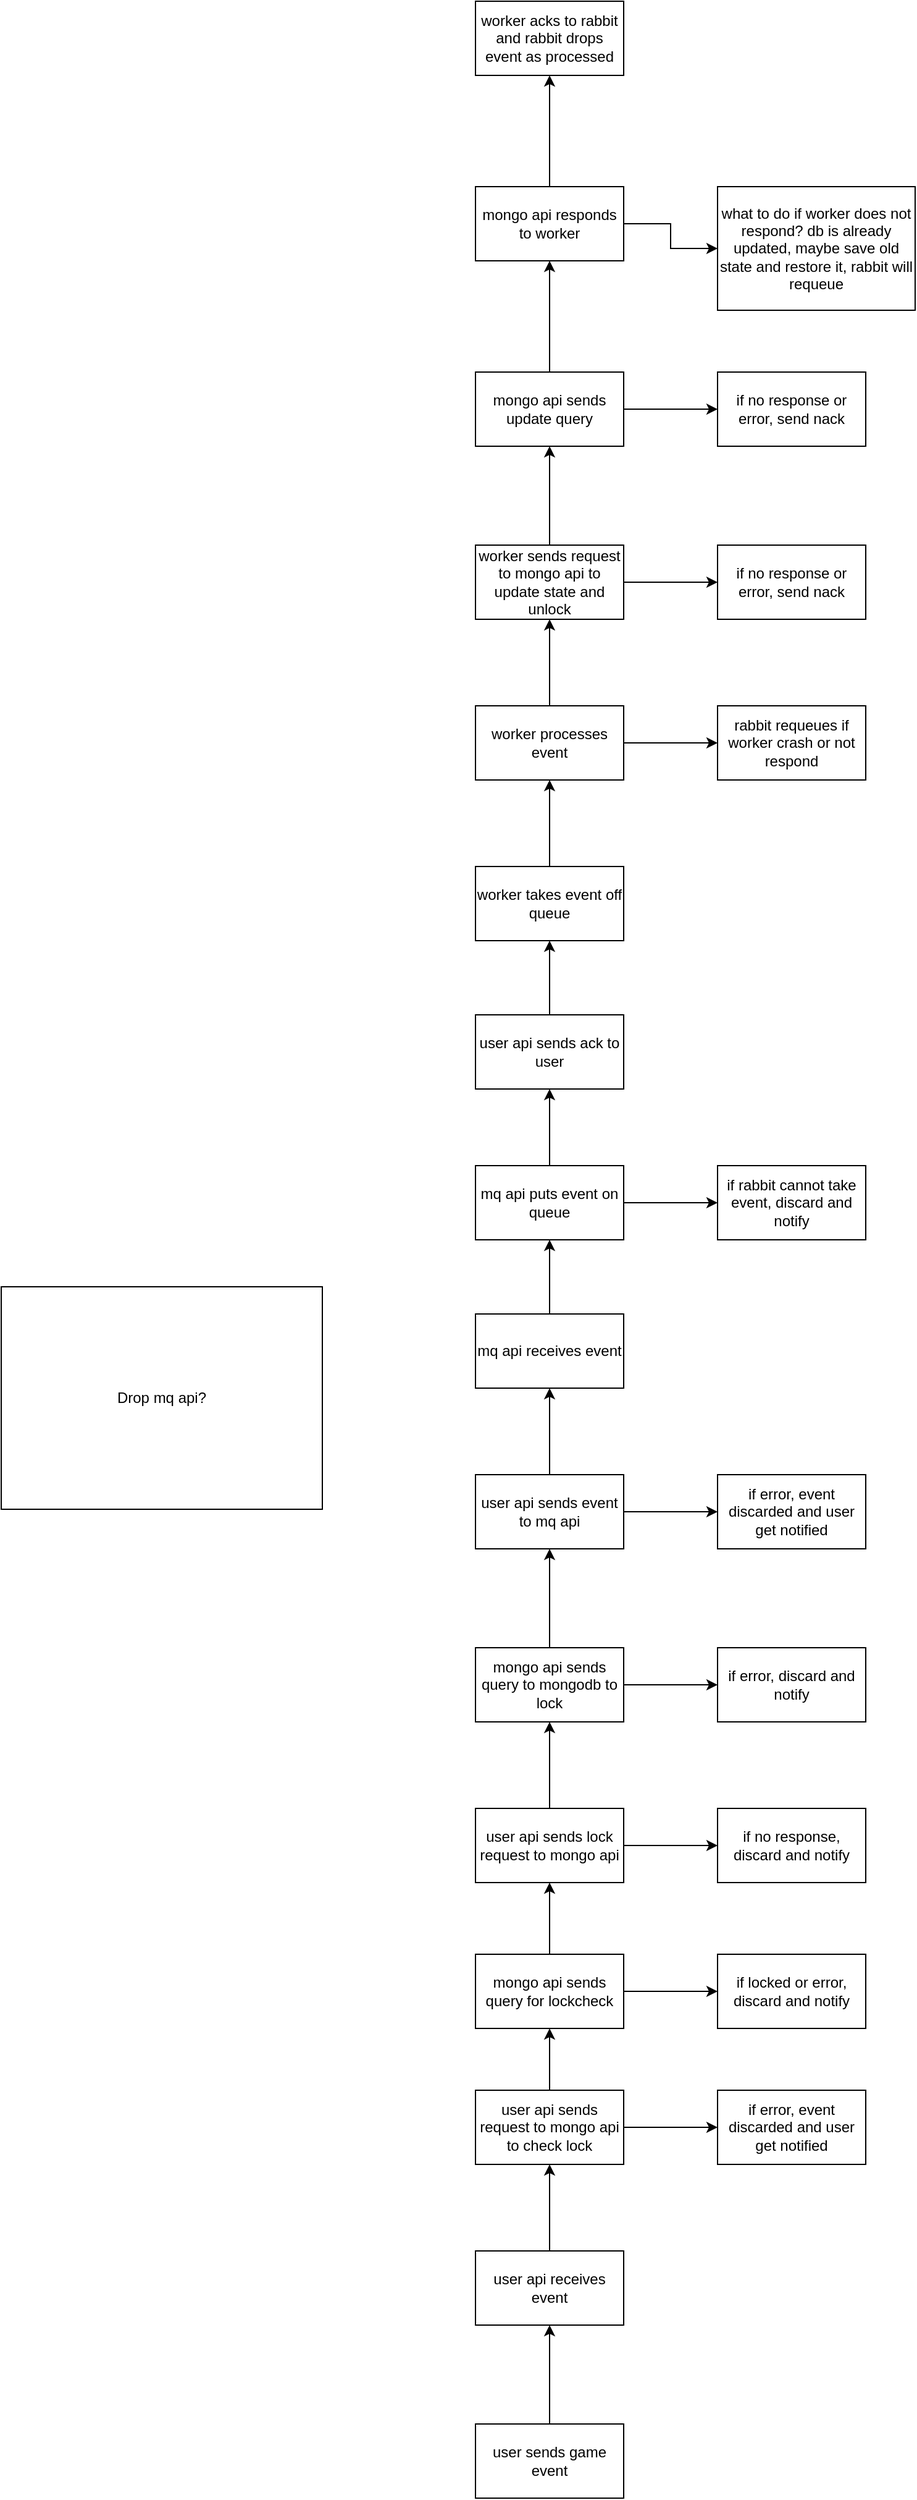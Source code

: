 <mxfile version="21.1.2" type="device">
  <diagram name="Strona-1" id="N4zmLRq_182qxjyXz0_t">
    <mxGraphModel dx="2245" dy="3166" grid="1" gridSize="10" guides="1" tooltips="1" connect="1" arrows="1" fold="1" page="1" pageScale="1" pageWidth="827" pageHeight="1169" math="0" shadow="0">
      <root>
        <mxCell id="0" />
        <mxCell id="1" parent="0" />
        <mxCell id="4nW62Ax0fN2Ib0us2ZJQ-6" style="edgeStyle=orthogonalEdgeStyle;rounded=0;orthogonalLoop=1;jettySize=auto;html=1;exitX=0.5;exitY=0;exitDx=0;exitDy=0;entryX=0.5;entryY=1;entryDx=0;entryDy=0;" edge="1" parent="1" source="4nW62Ax0fN2Ib0us2ZJQ-2" target="4nW62Ax0fN2Ib0us2ZJQ-3">
          <mxGeometry relative="1" as="geometry" />
        </mxCell>
        <mxCell id="4nW62Ax0fN2Ib0us2ZJQ-2" value="user sends game event" style="rounded=0;whiteSpace=wrap;html=1;" vertex="1" parent="1">
          <mxGeometry x="354" y="740" width="120" height="60" as="geometry" />
        </mxCell>
        <mxCell id="4nW62Ax0fN2Ib0us2ZJQ-7" value="" style="edgeStyle=orthogonalEdgeStyle;rounded=0;orthogonalLoop=1;jettySize=auto;html=1;" edge="1" parent="1" source="4nW62Ax0fN2Ib0us2ZJQ-3" target="4nW62Ax0fN2Ib0us2ZJQ-4">
          <mxGeometry relative="1" as="geometry" />
        </mxCell>
        <mxCell id="4nW62Ax0fN2Ib0us2ZJQ-3" value="user api receives event" style="rounded=0;whiteSpace=wrap;html=1;" vertex="1" parent="1">
          <mxGeometry x="354" y="600" width="120" height="60" as="geometry" />
        </mxCell>
        <mxCell id="4nW62Ax0fN2Ib0us2ZJQ-8" style="edgeStyle=orthogonalEdgeStyle;rounded=0;orthogonalLoop=1;jettySize=auto;html=1;exitX=1;exitY=0.5;exitDx=0;exitDy=0;" edge="1" parent="1" source="4nW62Ax0fN2Ib0us2ZJQ-4" target="4nW62Ax0fN2Ib0us2ZJQ-5">
          <mxGeometry relative="1" as="geometry" />
        </mxCell>
        <mxCell id="4nW62Ax0fN2Ib0us2ZJQ-30" value="" style="edgeStyle=orthogonalEdgeStyle;rounded=0;orthogonalLoop=1;jettySize=auto;html=1;" edge="1" parent="1" source="4nW62Ax0fN2Ib0us2ZJQ-4" target="4nW62Ax0fN2Ib0us2ZJQ-29">
          <mxGeometry relative="1" as="geometry" />
        </mxCell>
        <mxCell id="4nW62Ax0fN2Ib0us2ZJQ-4" value="user api sends request to mongo api to check lock" style="rounded=0;whiteSpace=wrap;html=1;" vertex="1" parent="1">
          <mxGeometry x="354" y="470" width="120" height="60" as="geometry" />
        </mxCell>
        <mxCell id="4nW62Ax0fN2Ib0us2ZJQ-5" value="if error, event discarded and user get notified" style="rounded=0;whiteSpace=wrap;html=1;" vertex="1" parent="1">
          <mxGeometry x="550" y="470" width="120" height="60" as="geometry" />
        </mxCell>
        <mxCell id="4nW62Ax0fN2Ib0us2ZJQ-12" value="" style="edgeStyle=orthogonalEdgeStyle;rounded=0;orthogonalLoop=1;jettySize=auto;html=1;" edge="1" parent="1" source="4nW62Ax0fN2Ib0us2ZJQ-9" target="4nW62Ax0fN2Ib0us2ZJQ-10">
          <mxGeometry relative="1" as="geometry" />
        </mxCell>
        <mxCell id="4nW62Ax0fN2Ib0us2ZJQ-14" value="" style="edgeStyle=orthogonalEdgeStyle;rounded=0;orthogonalLoop=1;jettySize=auto;html=1;" edge="1" parent="1" source="4nW62Ax0fN2Ib0us2ZJQ-9" target="4nW62Ax0fN2Ib0us2ZJQ-13">
          <mxGeometry relative="1" as="geometry" />
        </mxCell>
        <mxCell id="4nW62Ax0fN2Ib0us2ZJQ-9" value="user api sends event to mq api" style="rounded=0;whiteSpace=wrap;html=1;" vertex="1" parent="1">
          <mxGeometry x="354" y="-28" width="120" height="60" as="geometry" />
        </mxCell>
        <mxCell id="4nW62Ax0fN2Ib0us2ZJQ-16" value="" style="edgeStyle=orthogonalEdgeStyle;rounded=0;orthogonalLoop=1;jettySize=auto;html=1;" edge="1" parent="1" source="4nW62Ax0fN2Ib0us2ZJQ-10" target="4nW62Ax0fN2Ib0us2ZJQ-15">
          <mxGeometry relative="1" as="geometry" />
        </mxCell>
        <mxCell id="4nW62Ax0fN2Ib0us2ZJQ-10" value="mq api receives event" style="rounded=0;whiteSpace=wrap;html=1;" vertex="1" parent="1">
          <mxGeometry x="354" y="-158" width="120" height="60" as="geometry" />
        </mxCell>
        <mxCell id="4nW62Ax0fN2Ib0us2ZJQ-13" value="if error, event discarded and user get notified" style="rounded=0;whiteSpace=wrap;html=1;" vertex="1" parent="1">
          <mxGeometry x="550" y="-28" width="120" height="60" as="geometry" />
        </mxCell>
        <mxCell id="4nW62Ax0fN2Ib0us2ZJQ-35" value="" style="edgeStyle=orthogonalEdgeStyle;rounded=0;orthogonalLoop=1;jettySize=auto;html=1;" edge="1" parent="1" source="4nW62Ax0fN2Ib0us2ZJQ-15" target="4nW62Ax0fN2Ib0us2ZJQ-34">
          <mxGeometry relative="1" as="geometry" />
        </mxCell>
        <mxCell id="4nW62Ax0fN2Ib0us2ZJQ-37" value="" style="edgeStyle=orthogonalEdgeStyle;rounded=0;orthogonalLoop=1;jettySize=auto;html=1;" edge="1" parent="1" source="4nW62Ax0fN2Ib0us2ZJQ-15" target="4nW62Ax0fN2Ib0us2ZJQ-36">
          <mxGeometry relative="1" as="geometry" />
        </mxCell>
        <mxCell id="4nW62Ax0fN2Ib0us2ZJQ-15" value="mq api puts event on queue" style="rounded=0;whiteSpace=wrap;html=1;" vertex="1" parent="1">
          <mxGeometry x="354" y="-278" width="120" height="60" as="geometry" />
        </mxCell>
        <mxCell id="4nW62Ax0fN2Ib0us2ZJQ-41" value="" style="edgeStyle=orthogonalEdgeStyle;rounded=0;orthogonalLoop=1;jettySize=auto;html=1;" edge="1" parent="1" source="4nW62Ax0fN2Ib0us2ZJQ-17" target="4nW62Ax0fN2Ib0us2ZJQ-40">
          <mxGeometry relative="1" as="geometry" />
        </mxCell>
        <mxCell id="4nW62Ax0fN2Ib0us2ZJQ-17" value="worker takes event off queue" style="rounded=0;whiteSpace=wrap;html=1;" vertex="1" parent="1">
          <mxGeometry x="354" y="-520" width="120" height="60" as="geometry" />
        </mxCell>
        <mxCell id="4nW62Ax0fN2Ib0us2ZJQ-23" value="" style="edgeStyle=orthogonalEdgeStyle;rounded=0;orthogonalLoop=1;jettySize=auto;html=1;" edge="1" parent="1" source="4nW62Ax0fN2Ib0us2ZJQ-20" target="4nW62Ax0fN2Ib0us2ZJQ-22">
          <mxGeometry relative="1" as="geometry" />
        </mxCell>
        <mxCell id="4nW62Ax0fN2Ib0us2ZJQ-25" value="" style="edgeStyle=orthogonalEdgeStyle;rounded=0;orthogonalLoop=1;jettySize=auto;html=1;" edge="1" parent="1" source="4nW62Ax0fN2Ib0us2ZJQ-20" target="4nW62Ax0fN2Ib0us2ZJQ-24">
          <mxGeometry relative="1" as="geometry" />
        </mxCell>
        <mxCell id="4nW62Ax0fN2Ib0us2ZJQ-20" value="user api sends lock request to mongo api" style="rounded=0;whiteSpace=wrap;html=1;" vertex="1" parent="1">
          <mxGeometry x="354" y="242" width="120" height="60" as="geometry" />
        </mxCell>
        <mxCell id="4nW62Ax0fN2Ib0us2ZJQ-22" value="if no response, discard and notify" style="rounded=0;whiteSpace=wrap;html=1;" vertex="1" parent="1">
          <mxGeometry x="550" y="242" width="120" height="60" as="geometry" />
        </mxCell>
        <mxCell id="4nW62Ax0fN2Ib0us2ZJQ-27" value="" style="edgeStyle=orthogonalEdgeStyle;rounded=0;orthogonalLoop=1;jettySize=auto;html=1;" edge="1" parent="1" source="4nW62Ax0fN2Ib0us2ZJQ-24" target="4nW62Ax0fN2Ib0us2ZJQ-26">
          <mxGeometry relative="1" as="geometry" />
        </mxCell>
        <mxCell id="4nW62Ax0fN2Ib0us2ZJQ-28" value="" style="edgeStyle=orthogonalEdgeStyle;rounded=0;orthogonalLoop=1;jettySize=auto;html=1;" edge="1" parent="1" source="4nW62Ax0fN2Ib0us2ZJQ-24" target="4nW62Ax0fN2Ib0us2ZJQ-9">
          <mxGeometry relative="1" as="geometry" />
        </mxCell>
        <mxCell id="4nW62Ax0fN2Ib0us2ZJQ-24" value="mongo api sends query to mongodb to lock" style="rounded=0;whiteSpace=wrap;html=1;" vertex="1" parent="1">
          <mxGeometry x="354" y="112" width="120" height="60" as="geometry" />
        </mxCell>
        <mxCell id="4nW62Ax0fN2Ib0us2ZJQ-26" value="if error, discard and notify" style="rounded=0;whiteSpace=wrap;html=1;" vertex="1" parent="1">
          <mxGeometry x="550" y="112" width="120" height="60" as="geometry" />
        </mxCell>
        <mxCell id="4nW62Ax0fN2Ib0us2ZJQ-31" value="" style="edgeStyle=orthogonalEdgeStyle;rounded=0;orthogonalLoop=1;jettySize=auto;html=1;" edge="1" parent="1" source="4nW62Ax0fN2Ib0us2ZJQ-29" target="4nW62Ax0fN2Ib0us2ZJQ-20">
          <mxGeometry relative="1" as="geometry" />
        </mxCell>
        <mxCell id="4nW62Ax0fN2Ib0us2ZJQ-33" value="" style="edgeStyle=orthogonalEdgeStyle;rounded=0;orthogonalLoop=1;jettySize=auto;html=1;" edge="1" parent="1" source="4nW62Ax0fN2Ib0us2ZJQ-29" target="4nW62Ax0fN2Ib0us2ZJQ-32">
          <mxGeometry relative="1" as="geometry" />
        </mxCell>
        <mxCell id="4nW62Ax0fN2Ib0us2ZJQ-29" value="mongo api sends query for lockcheck" style="rounded=0;whiteSpace=wrap;html=1;" vertex="1" parent="1">
          <mxGeometry x="354" y="360" width="120" height="60" as="geometry" />
        </mxCell>
        <mxCell id="4nW62Ax0fN2Ib0us2ZJQ-32" value="if locked or error, discard and notify" style="rounded=0;whiteSpace=wrap;html=1;" vertex="1" parent="1">
          <mxGeometry x="550" y="360" width="120" height="60" as="geometry" />
        </mxCell>
        <mxCell id="4nW62Ax0fN2Ib0us2ZJQ-34" value="if rabbit cannot take event, discard and notify" style="rounded=0;whiteSpace=wrap;html=1;" vertex="1" parent="1">
          <mxGeometry x="550" y="-278" width="120" height="60" as="geometry" />
        </mxCell>
        <mxCell id="4nW62Ax0fN2Ib0us2ZJQ-38" value="" style="edgeStyle=orthogonalEdgeStyle;rounded=0;orthogonalLoop=1;jettySize=auto;html=1;" edge="1" parent="1" source="4nW62Ax0fN2Ib0us2ZJQ-36" target="4nW62Ax0fN2Ib0us2ZJQ-17">
          <mxGeometry relative="1" as="geometry" />
        </mxCell>
        <mxCell id="4nW62Ax0fN2Ib0us2ZJQ-36" value="user api sends ack to user" style="rounded=0;whiteSpace=wrap;html=1;" vertex="1" parent="1">
          <mxGeometry x="354" y="-400" width="120" height="60" as="geometry" />
        </mxCell>
        <mxCell id="4nW62Ax0fN2Ib0us2ZJQ-43" value="" style="edgeStyle=orthogonalEdgeStyle;rounded=0;orthogonalLoop=1;jettySize=auto;html=1;" edge="1" parent="1" source="4nW62Ax0fN2Ib0us2ZJQ-40" target="4nW62Ax0fN2Ib0us2ZJQ-42">
          <mxGeometry relative="1" as="geometry" />
        </mxCell>
        <mxCell id="4nW62Ax0fN2Ib0us2ZJQ-45" value="" style="edgeStyle=orthogonalEdgeStyle;rounded=0;orthogonalLoop=1;jettySize=auto;html=1;" edge="1" parent="1" source="4nW62Ax0fN2Ib0us2ZJQ-40" target="4nW62Ax0fN2Ib0us2ZJQ-44">
          <mxGeometry relative="1" as="geometry" />
        </mxCell>
        <mxCell id="4nW62Ax0fN2Ib0us2ZJQ-40" value="worker processes event" style="rounded=0;whiteSpace=wrap;html=1;" vertex="1" parent="1">
          <mxGeometry x="354" y="-650" width="120" height="60" as="geometry" />
        </mxCell>
        <mxCell id="4nW62Ax0fN2Ib0us2ZJQ-42" value="rabbit requeues if worker crash or not respond" style="rounded=0;whiteSpace=wrap;html=1;" vertex="1" parent="1">
          <mxGeometry x="550" y="-650" width="120" height="60" as="geometry" />
        </mxCell>
        <mxCell id="4nW62Ax0fN2Ib0us2ZJQ-47" value="" style="edgeStyle=orthogonalEdgeStyle;rounded=0;orthogonalLoop=1;jettySize=auto;html=1;" edge="1" parent="1" source="4nW62Ax0fN2Ib0us2ZJQ-44" target="4nW62Ax0fN2Ib0us2ZJQ-46">
          <mxGeometry relative="1" as="geometry" />
        </mxCell>
        <mxCell id="4nW62Ax0fN2Ib0us2ZJQ-49" value="" style="edgeStyle=orthogonalEdgeStyle;rounded=0;orthogonalLoop=1;jettySize=auto;html=1;" edge="1" parent="1" source="4nW62Ax0fN2Ib0us2ZJQ-44" target="4nW62Ax0fN2Ib0us2ZJQ-48">
          <mxGeometry relative="1" as="geometry" />
        </mxCell>
        <mxCell id="4nW62Ax0fN2Ib0us2ZJQ-44" value="worker sends request to mongo api to update state and unlock" style="rounded=0;whiteSpace=wrap;html=1;" vertex="1" parent="1">
          <mxGeometry x="354" y="-780" width="120" height="60" as="geometry" />
        </mxCell>
        <mxCell id="4nW62Ax0fN2Ib0us2ZJQ-46" value="if no response or error, send nack" style="rounded=0;whiteSpace=wrap;html=1;" vertex="1" parent="1">
          <mxGeometry x="550" y="-780" width="120" height="60" as="geometry" />
        </mxCell>
        <mxCell id="4nW62Ax0fN2Ib0us2ZJQ-51" value="" style="edgeStyle=orthogonalEdgeStyle;rounded=0;orthogonalLoop=1;jettySize=auto;html=1;" edge="1" parent="1" source="4nW62Ax0fN2Ib0us2ZJQ-48" target="4nW62Ax0fN2Ib0us2ZJQ-50">
          <mxGeometry relative="1" as="geometry" />
        </mxCell>
        <mxCell id="4nW62Ax0fN2Ib0us2ZJQ-53" value="" style="edgeStyle=orthogonalEdgeStyle;rounded=0;orthogonalLoop=1;jettySize=auto;html=1;" edge="1" parent="1" source="4nW62Ax0fN2Ib0us2ZJQ-48" target="4nW62Ax0fN2Ib0us2ZJQ-52">
          <mxGeometry relative="1" as="geometry" />
        </mxCell>
        <mxCell id="4nW62Ax0fN2Ib0us2ZJQ-48" value="mongo api sends update query" style="rounded=0;whiteSpace=wrap;html=1;" vertex="1" parent="1">
          <mxGeometry x="354" y="-920" width="120" height="60" as="geometry" />
        </mxCell>
        <mxCell id="4nW62Ax0fN2Ib0us2ZJQ-50" value="if no response or error, send nack" style="rounded=0;whiteSpace=wrap;html=1;" vertex="1" parent="1">
          <mxGeometry x="550" y="-920" width="120" height="60" as="geometry" />
        </mxCell>
        <mxCell id="4nW62Ax0fN2Ib0us2ZJQ-55" value="" style="edgeStyle=orthogonalEdgeStyle;rounded=0;orthogonalLoop=1;jettySize=auto;html=1;" edge="1" parent="1" source="4nW62Ax0fN2Ib0us2ZJQ-52" target="4nW62Ax0fN2Ib0us2ZJQ-54">
          <mxGeometry relative="1" as="geometry" />
        </mxCell>
        <mxCell id="4nW62Ax0fN2Ib0us2ZJQ-58" value="" style="edgeStyle=orthogonalEdgeStyle;rounded=0;orthogonalLoop=1;jettySize=auto;html=1;" edge="1" parent="1" source="4nW62Ax0fN2Ib0us2ZJQ-52" target="4nW62Ax0fN2Ib0us2ZJQ-57">
          <mxGeometry relative="1" as="geometry" />
        </mxCell>
        <mxCell id="4nW62Ax0fN2Ib0us2ZJQ-52" value="mongo api responds to worker" style="rounded=0;whiteSpace=wrap;html=1;" vertex="1" parent="1">
          <mxGeometry x="354" y="-1070" width="120" height="60" as="geometry" />
        </mxCell>
        <mxCell id="4nW62Ax0fN2Ib0us2ZJQ-54" value="what to do if worker does not respond? db is already updated, maybe save old state and restore it, rabbit will requeue" style="rounded=0;whiteSpace=wrap;html=1;" vertex="1" parent="1">
          <mxGeometry x="550" y="-1070" width="160" height="100" as="geometry" />
        </mxCell>
        <mxCell id="4nW62Ax0fN2Ib0us2ZJQ-57" value="worker acks to rabbit and rabbit drops event as processed" style="rounded=0;whiteSpace=wrap;html=1;" vertex="1" parent="1">
          <mxGeometry x="354" y="-1220" width="120" height="60" as="geometry" />
        </mxCell>
        <mxCell id="4nW62Ax0fN2Ib0us2ZJQ-59" value="Drop mq api?" style="rounded=0;whiteSpace=wrap;html=1;" vertex="1" parent="1">
          <mxGeometry x="-30" y="-180" width="260" height="180" as="geometry" />
        </mxCell>
      </root>
    </mxGraphModel>
  </diagram>
</mxfile>
